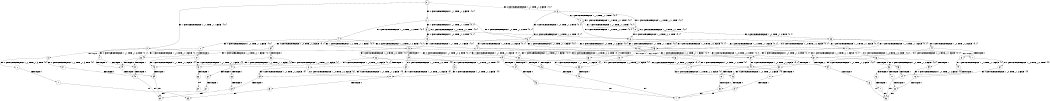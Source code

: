 digraph BCG {
size = "7, 10.5";
center = TRUE;
node [shape = circle];
0 [peripheries = 2];
0 -> 1 [label = "EX !0 !ATOMIC_EXCH_BRANCH (1, +1, TRUE, +1, 3, FALSE) !{0, 1}"];
0 -> 2 [label = "EX !1 !ATOMIC_EXCH_BRANCH (1, +1, TRUE, +1, 1, FALSE) !{0, 1}"];
0 -> 3 [label = "EX !0 !ATOMIC_EXCH_BRANCH (1, +1, TRUE, +1, 3, FALSE) !{0, 1}"];
1 -> 4 [label = "EX !0 !ATOMIC_EXCH_BRANCH (1, +0, TRUE, +1, 2, TRUE) !{0, 1}"];
1 -> 5 [label = "EX !1 !ATOMIC_EXCH_BRANCH (1, +1, TRUE, +1, 1, TRUE) !{0, 1}"];
1 -> 6 [label = "EX !0 !ATOMIC_EXCH_BRANCH (1, +0, TRUE, +1, 2, TRUE) !{0, 1}"];
2 -> 7 [label = "EX !0 !ATOMIC_EXCH_BRANCH (1, +1, TRUE, +1, 3, TRUE) !{0, 1}"];
2 -> 8 [label = "TERMINATE !1"];
2 -> 9 [label = "EX !0 !ATOMIC_EXCH_BRANCH (1, +1, TRUE, +1, 3, TRUE) !{0, 1}"];
3 -> 10 [label = "EX !1 !ATOMIC_EXCH_BRANCH (1, +1, TRUE, +1, 1, TRUE) !{0, 1}"];
3 -> 6 [label = "EX !0 !ATOMIC_EXCH_BRANCH (1, +0, TRUE, +1, 2, TRUE) !{0, 1}"];
3 -> 11 [label = "EX !1 !ATOMIC_EXCH_BRANCH (1, +1, TRUE, +1, 1, TRUE) !{0, 1}"];
4 -> 12 [label = "EX !0 !ATOMIC_EXCH_BRANCH (1, +0, TRUE, +1, 2, FALSE) !{0, 1}"];
4 -> 13 [label = "EX !1 !ATOMIC_EXCH_BRANCH (1, +1, TRUE, +1, 1, FALSE) !{0, 1}"];
4 -> 14 [label = "EX !0 !ATOMIC_EXCH_BRANCH (1, +0, TRUE, +1, 2, FALSE) !{0, 1}"];
5 -> 15 [label = "EX !0 !ATOMIC_EXCH_BRANCH (1, +0, TRUE, +1, 2, TRUE) !{0, 1}"];
5 -> 5 [label = "EX !1 !ATOMIC_EXCH_BRANCH (1, +1, TRUE, +1, 1, TRUE) !{0, 1}"];
5 -> 16 [label = "EX !0 !ATOMIC_EXCH_BRANCH (1, +0, TRUE, +1, 2, TRUE) !{0, 1}"];
6 -> 17 [label = "EX !1 !ATOMIC_EXCH_BRANCH (1, +1, TRUE, +1, 1, FALSE) !{0, 1}"];
6 -> 14 [label = "EX !0 !ATOMIC_EXCH_BRANCH (1, +0, TRUE, +1, 2, FALSE) !{0, 1}"];
6 -> 18 [label = "EX !1 !ATOMIC_EXCH_BRANCH (1, +1, TRUE, +1, 1, FALSE) !{0, 1}"];
7 -> 19 [label = "TERMINATE !0"];
7 -> 20 [label = "TERMINATE !1"];
8 -> 21 [label = "EX !0 !ATOMIC_EXCH_BRANCH (1, +1, TRUE, +1, 3, TRUE) !{0}"];
8 -> 22 [label = "EX !0 !ATOMIC_EXCH_BRANCH (1, +1, TRUE, +1, 3, TRUE) !{0}"];
9 -> 23 [label = "TERMINATE !0"];
9 -> 24 [label = "TERMINATE !1"];
10 -> 25 [label = "EX !0 !ATOMIC_EXCH_BRANCH (1, +0, TRUE, +1, 2, TRUE) !{0, 1}"];
10 -> 10 [label = "EX !1 !ATOMIC_EXCH_BRANCH (1, +1, TRUE, +1, 1, TRUE) !{0, 1}"];
10 -> 16 [label = "EX !0 !ATOMIC_EXCH_BRANCH (1, +0, TRUE, +1, 2, TRUE) !{0, 1}"];
11 -> 10 [label = "EX !1 !ATOMIC_EXCH_BRANCH (1, +1, TRUE, +1, 1, TRUE) !{0, 1}"];
11 -> 16 [label = "EX !0 !ATOMIC_EXCH_BRANCH (1, +0, TRUE, +1, 2, TRUE) !{0, 1}"];
11 -> 11 [label = "EX !1 !ATOMIC_EXCH_BRANCH (1, +1, TRUE, +1, 1, TRUE) !{0, 1}"];
12 -> 26 [label = "EX !1 !ATOMIC_EXCH_BRANCH (1, +1, TRUE, +1, 1, FALSE) !{0, 1}"];
12 -> 27 [label = "TERMINATE !0"];
13 -> 28 [label = "EX !0 !ATOMIC_EXCH_BRANCH (1, +0, TRUE, +1, 2, TRUE) !{0, 1}"];
13 -> 29 [label = "TERMINATE !1"];
13 -> 30 [label = "EX !0 !ATOMIC_EXCH_BRANCH (1, +0, TRUE, +1, 2, TRUE) !{0, 1}"];
14 -> 31 [label = "EX !1 !ATOMIC_EXCH_BRANCH (1, +1, TRUE, +1, 1, FALSE) !{0, 1}"];
14 -> 32 [label = "EX !1 !ATOMIC_EXCH_BRANCH (1, +1, TRUE, +1, 1, FALSE) !{0, 1}"];
14 -> 33 [label = "TERMINATE !0"];
15 -> 34 [label = "EX !0 !ATOMIC_EXCH_BRANCH (1, +0, TRUE, +1, 2, FALSE) !{0, 1}"];
15 -> 13 [label = "EX !1 !ATOMIC_EXCH_BRANCH (1, +1, TRUE, +1, 1, FALSE) !{0, 1}"];
15 -> 35 [label = "EX !0 !ATOMIC_EXCH_BRANCH (1, +0, TRUE, +1, 2, FALSE) !{0, 1}"];
16 -> 17 [label = "EX !1 !ATOMIC_EXCH_BRANCH (1, +1, TRUE, +1, 1, FALSE) !{0, 1}"];
16 -> 35 [label = "EX !0 !ATOMIC_EXCH_BRANCH (1, +0, TRUE, +1, 2, FALSE) !{0, 1}"];
16 -> 18 [label = "EX !1 !ATOMIC_EXCH_BRANCH (1, +1, TRUE, +1, 1, FALSE) !{0, 1}"];
17 -> 36 [label = "EX !0 !ATOMIC_EXCH_BRANCH (1, +0, TRUE, +1, 2, TRUE) !{0, 1}"];
17 -> 37 [label = "TERMINATE !1"];
17 -> 30 [label = "EX !0 !ATOMIC_EXCH_BRANCH (1, +0, TRUE, +1, 2, TRUE) !{0, 1}"];
18 -> 30 [label = "EX !0 !ATOMIC_EXCH_BRANCH (1, +0, TRUE, +1, 2, TRUE) !{0, 1}"];
18 -> 38 [label = "TERMINATE !1"];
19 -> 39 [label = "TERMINATE !1"];
20 -> 40 [label = "TERMINATE !0"];
21 -> 40 [label = "TERMINATE !0"];
22 -> 41 [label = "TERMINATE !0"];
23 -> 42 [label = "TERMINATE !1"];
24 -> 43 [label = "TERMINATE !0"];
25 -> 44 [label = "EX !0 !ATOMIC_EXCH_BRANCH (1, +0, TRUE, +1, 2, FALSE) !{0, 1}"];
25 -> 17 [label = "EX !1 !ATOMIC_EXCH_BRANCH (1, +1, TRUE, +1, 1, FALSE) !{0, 1}"];
25 -> 35 [label = "EX !0 !ATOMIC_EXCH_BRANCH (1, +0, TRUE, +1, 2, FALSE) !{0, 1}"];
26 -> 19 [label = "TERMINATE !0"];
26 -> 20 [label = "TERMINATE !1"];
27 -> 45 [label = "EX !1 !ATOMIC_EXCH_BRANCH (1, +1, TRUE, +1, 1, FALSE) !{1}"];
27 -> 46 [label = "EX !1 !ATOMIC_EXCH_BRANCH (1, +1, TRUE, +1, 1, FALSE) !{1}"];
28 -> 47 [label = "EX !0 !ATOMIC_EXCH_BRANCH (1, +0, TRUE, +1, 2, FALSE) !{0, 1}"];
28 -> 48 [label = "TERMINATE !1"];
28 -> 49 [label = "EX !0 !ATOMIC_EXCH_BRANCH (1, +0, TRUE, +1, 2, FALSE) !{0, 1}"];
29 -> 50 [label = "EX !0 !ATOMIC_EXCH_BRANCH (1, +0, TRUE, +1, 2, TRUE) !{0}"];
29 -> 51 [label = "EX !0 !ATOMIC_EXCH_BRANCH (1, +0, TRUE, +1, 2, TRUE) !{0}"];
30 -> 49 [label = "EX !0 !ATOMIC_EXCH_BRANCH (1, +0, TRUE, +1, 2, FALSE) !{0, 1}"];
30 -> 52 [label = "TERMINATE !1"];
31 -> 53 [label = "TERMINATE !0"];
31 -> 54 [label = "TERMINATE !1"];
32 -> 23 [label = "TERMINATE !0"];
32 -> 24 [label = "TERMINATE !1"];
33 -> 55 [label = "EX !1 !ATOMIC_EXCH_BRANCH (1, +1, TRUE, +1, 1, FALSE) !{1}"];
34 -> 26 [label = "EX !1 !ATOMIC_EXCH_BRANCH (1, +1, TRUE, +1, 1, FALSE) !{0, 1}"];
34 -> 56 [label = "TERMINATE !0"];
35 -> 31 [label = "EX !1 !ATOMIC_EXCH_BRANCH (1, +1, TRUE, +1, 1, FALSE) !{0, 1}"];
35 -> 32 [label = "EX !1 !ATOMIC_EXCH_BRANCH (1, +1, TRUE, +1, 1, FALSE) !{0, 1}"];
35 -> 57 [label = "TERMINATE !0"];
36 -> 58 [label = "EX !0 !ATOMIC_EXCH_BRANCH (1, +0, TRUE, +1, 2, FALSE) !{0, 1}"];
36 -> 59 [label = "TERMINATE !1"];
36 -> 49 [label = "EX !0 !ATOMIC_EXCH_BRANCH (1, +0, TRUE, +1, 2, FALSE) !{0, 1}"];
37 -> 60 [label = "EX !0 !ATOMIC_EXCH_BRANCH (1, +0, TRUE, +1, 2, TRUE) !{0}"];
38 -> 61 [label = "EX !0 !ATOMIC_EXCH_BRANCH (1, +0, TRUE, +1, 2, TRUE) !{0}"];
39 -> 62 [label = "exit"];
40 -> 62 [label = "exit"];
41 -> 63 [label = "exit"];
42 -> 64 [label = "exit"];
43 -> 64 [label = "exit"];
44 -> 31 [label = "EX !1 !ATOMIC_EXCH_BRANCH (1, +1, TRUE, +1, 1, FALSE) !{0, 1}"];
44 -> 65 [label = "TERMINATE !0"];
45 -> 39 [label = "TERMINATE !1"];
46 -> 66 [label = "TERMINATE !1"];
47 -> 67 [label = "TERMINATE !0"];
47 -> 68 [label = "TERMINATE !1"];
48 -> 69 [label = "EX !0 !ATOMIC_EXCH_BRANCH (1, +0, TRUE, +1, 2, FALSE) !{0}"];
48 -> 70 [label = "EX !0 !ATOMIC_EXCH_BRANCH (1, +0, TRUE, +1, 2, FALSE) !{0}"];
49 -> 71 [label = "TERMINATE !0"];
49 -> 72 [label = "TERMINATE !1"];
50 -> 69 [label = "EX !0 !ATOMIC_EXCH_BRANCH (1, +0, TRUE, +1, 2, FALSE) !{0}"];
50 -> 70 [label = "EX !0 !ATOMIC_EXCH_BRANCH (1, +0, TRUE, +1, 2, FALSE) !{0}"];
51 -> 70 [label = "EX !0 !ATOMIC_EXCH_BRANCH (1, +0, TRUE, +1, 2, FALSE) !{0}"];
52 -> 73 [label = "EX !0 !ATOMIC_EXCH_BRANCH (1, +0, TRUE, +1, 2, FALSE) !{0}"];
53 -> 74 [label = "TERMINATE !1"];
54 -> 75 [label = "TERMINATE !0"];
55 -> 42 [label = "TERMINATE !1"];
56 -> 45 [label = "EX !1 !ATOMIC_EXCH_BRANCH (1, +1, TRUE, +1, 1, FALSE) !{1}"];
56 -> 46 [label = "EX !1 !ATOMIC_EXCH_BRANCH (1, +1, TRUE, +1, 1, FALSE) !{1}"];
57 -> 55 [label = "EX !1 !ATOMIC_EXCH_BRANCH (1, +1, TRUE, +1, 1, FALSE) !{1}"];
58 -> 76 [label = "TERMINATE !0"];
58 -> 77 [label = "TERMINATE !1"];
59 -> 78 [label = "EX !0 !ATOMIC_EXCH_BRANCH (1, +0, TRUE, +1, 2, FALSE) !{0}"];
60 -> 78 [label = "EX !0 !ATOMIC_EXCH_BRANCH (1, +0, TRUE, +1, 2, FALSE) !{0}"];
61 -> 73 [label = "EX !0 !ATOMIC_EXCH_BRANCH (1, +0, TRUE, +1, 2, FALSE) !{0}"];
65 -> 79 [label = "EX !1 !ATOMIC_EXCH_BRANCH (1, +1, TRUE, +1, 1, FALSE) !{1}"];
66 -> 80 [label = "exit"];
67 -> 81 [label = "TERMINATE !1"];
68 -> 82 [label = "TERMINATE !0"];
69 -> 82 [label = "TERMINATE !0"];
70 -> 83 [label = "TERMINATE !0"];
71 -> 84 [label = "TERMINATE !1"];
72 -> 85 [label = "TERMINATE !0"];
73 -> 85 [label = "TERMINATE !0"];
74 -> 86 [label = "exit"];
75 -> 86 [label = "exit"];
76 -> 87 [label = "TERMINATE !1"];
77 -> 88 [label = "TERMINATE !0"];
78 -> 88 [label = "TERMINATE !0"];
79 -> 74 [label = "TERMINATE !1"];
81 -> 62 [label = "exit"];
82 -> 62 [label = "exit"];
83 -> 63 [label = "exit"];
84 -> 64 [label = "exit"];
85 -> 64 [label = "exit"];
87 -> 86 [label = "exit"];
88 -> 86 [label = "exit"];
}

